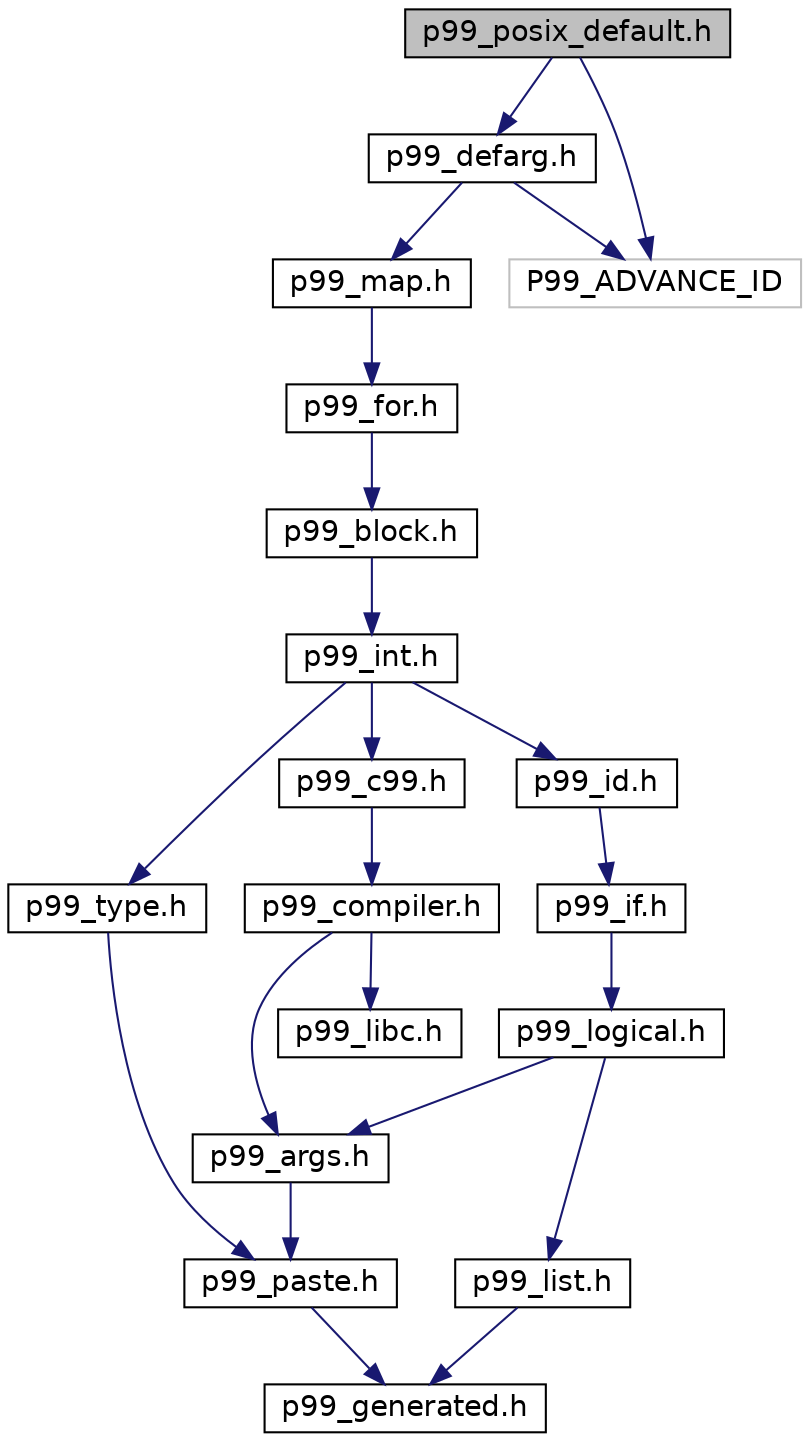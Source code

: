 digraph "p99_posix_default.h"
{
 // LATEX_PDF_SIZE
  edge [fontname="Helvetica",fontsize="14",labelfontname="Helvetica",labelfontsize="14"];
  node [fontname="Helvetica",fontsize="14",shape=record];
  Node1 [label="p99_posix_default.h",height=0.2,width=0.4,color="black", fillcolor="grey75", style="filled", fontcolor="black",tooltip=" "];
  Node1 -> Node2 [color="midnightblue",fontsize="14",style="solid",fontname="Helvetica"];
  Node2 [label="p99_defarg.h",height=0.2,width=0.4,color="black", fillcolor="white", style="filled",URL="$p99__defarg_8h.html",tooltip="Macros for default arguments to functions."];
  Node2 -> Node3 [color="midnightblue",fontsize="14",style="solid",fontname="Helvetica"];
  Node3 [label="p99_map.h",height=0.2,width=0.4,color="black", fillcolor="white", style="filled",URL="$p99__map_8h.html",tooltip="macros to produce lists of statements or declarations."];
  Node3 -> Node4 [color="midnightblue",fontsize="14",style="solid",fontname="Helvetica"];
  Node4 [label="p99_for.h",height=0.2,width=0.4,color="black", fillcolor="white", style="filled",URL="$p99__for_8h.html",tooltip="A preprocessor for loop implementation and some derived list handling macros."];
  Node4 -> Node5 [color="midnightblue",fontsize="14",style="solid",fontname="Helvetica"];
  Node5 [label="p99_block.h",height=0.2,width=0.4,color="black", fillcolor="white", style="filled",URL="$p99__block_8h.html",tooltip="Macros that implement controlling blocks."];
  Node5 -> Node6 [color="midnightblue",fontsize="14",style="solid",fontname="Helvetica"];
  Node6 [label="p99_int.h",height=0.2,width=0.4,color="black", fillcolor="white", style="filled",URL="$p99__int_8h.html",tooltip="Macros handling integer types and initialization."];
  Node6 -> Node7 [color="midnightblue",fontsize="14",style="solid",fontname="Helvetica"];
  Node7 [label="p99_c99.h",height=0.2,width=0.4,color="black", fillcolor="white", style="filled",URL="$p99__c99_8h.html",tooltip="C99 specific include files that are required by the standard."];
  Node7 -> Node8 [color="midnightblue",fontsize="14",style="solid",fontname="Helvetica"];
  Node8 [label="p99_compiler.h",height=0.2,width=0.4,color="black", fillcolor="white", style="filled",URL="$p99__compiler_8h.html",tooltip="Group compiler dependencies together in one file."];
  Node8 -> Node9 [color="midnightblue",fontsize="14",style="solid",fontname="Helvetica"];
  Node9 [label="p99_args.h",height=0.2,width=0.4,color="black", fillcolor="white", style="filled",URL="$p99__args_8h.html",tooltip="Providing macros that handle variadic macro argument lists."];
  Node9 -> Node10 [color="midnightblue",fontsize="14",style="solid",fontname="Helvetica"];
  Node10 [label="p99_paste.h",height=0.2,width=0.4,color="black", fillcolor="white", style="filled",URL="$p99__paste_8h.html",tooltip="macros that paste tokens in a predictable way"];
  Node10 -> Node11 [color="midnightblue",fontsize="14",style="solid",fontname="Helvetica"];
  Node11 [label="p99_generated.h",height=0.2,width=0.4,color="black", fillcolor="white", style="filled",URL="$p99__generated_8h.html",tooltip="automatically generated macros to handle variadic macros."];
  Node8 -> Node12 [color="midnightblue",fontsize="14",style="solid",fontname="Helvetica"];
  Node12 [label="p99_libc.h",height=0.2,width=0.4,color="black", fillcolor="white", style="filled",URL="$p99__libc_8h.html",tooltip="Group C library dependencies together in one file."];
  Node6 -> Node13 [color="midnightblue",fontsize="14",style="solid",fontname="Helvetica"];
  Node13 [label="p99_id.h",height=0.2,width=0.4,color="black", fillcolor="white", style="filled",URL="$p99__id_8h.html",tooltip="Implement a simple FILEID that changes each time this file is included somewhere."];
  Node13 -> Node14 [color="midnightblue",fontsize="14",style="solid",fontname="Helvetica"];
  Node14 [label="p99_if.h",height=0.2,width=0.4,color="black", fillcolor="white", style="filled",URL="$p99__if_8h.html",tooltip="preprocessor conditionals to use inside macros"];
  Node14 -> Node15 [color="midnightblue",fontsize="14",style="solid",fontname="Helvetica"];
  Node15 [label="p99_logical.h",height=0.2,width=0.4,color="black", fillcolor="white", style="filled",URL="$p99__logical_8h.html",tooltip="macros to handle Boolean conditions at compile time."];
  Node15 -> Node9 [color="midnightblue",fontsize="14",style="solid",fontname="Helvetica"];
  Node15 -> Node16 [color="midnightblue",fontsize="14",style="solid",fontname="Helvetica"];
  Node16 [label="p99_list.h",height=0.2,width=0.4,color="black", fillcolor="white", style="filled",URL="$p99__list_8h.html",tooltip="Basis macros to process the parameter list of a variadic macro."];
  Node16 -> Node11 [color="midnightblue",fontsize="14",style="solid",fontname="Helvetica"];
  Node6 -> Node17 [color="midnightblue",fontsize="14",style="solid",fontname="Helvetica"];
  Node17 [label="p99_type.h",height=0.2,width=0.4,color="black", fillcolor="white", style="filled",URL="$p99__type_8h.html",tooltip=" "];
  Node17 -> Node10 [color="midnightblue",fontsize="14",style="solid",fontname="Helvetica"];
  Node2 -> Node18 [color="midnightblue",fontsize="14",style="solid",fontname="Helvetica"];
  Node18 [label="P99_ADVANCE_ID",height=0.2,width=0.4,color="grey75", fillcolor="white", style="filled",tooltip=" "];
  Node1 -> Node18 [color="midnightblue",fontsize="14",style="solid",fontname="Helvetica"];
}
